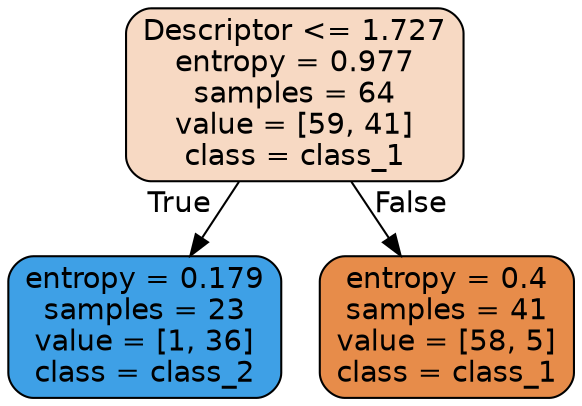 digraph Tree {
node [shape=box, style="filled, rounded", color="black", fontname="helvetica"] ;
edge [fontname="helvetica"] ;
0 [label="Descriptor <= 1.727\nentropy = 0.977\nsamples = 64\nvalue = [59, 41]\nclass = class_1", fillcolor="#f7d9c3"] ;
1 [label="entropy = 0.179\nsamples = 23\nvalue = [1, 36]\nclass = class_2", fillcolor="#3ea0e6"] ;
0 -> 1 [labeldistance=2.5, labelangle=45, headlabel="True"] ;
2 [label="entropy = 0.4\nsamples = 41\nvalue = [58, 5]\nclass = class_1", fillcolor="#e78c4a"] ;
0 -> 2 [labeldistance=2.5, labelangle=-45, headlabel="False"] ;
}
